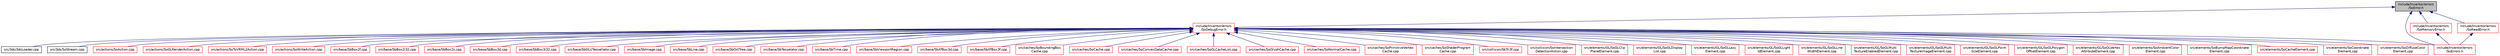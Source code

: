 digraph "include/Inventor/errors/SoError.h"
{
 // LATEX_PDF_SIZE
  edge [fontname="Helvetica",fontsize="10",labelfontname="Helvetica",labelfontsize="10"];
  node [fontname="Helvetica",fontsize="10",shape=record];
  Node1 [label="include/Inventor/errors\l/SoError.h",height=0.2,width=0.4,color="black", fillcolor="grey75", style="filled", fontcolor="black",tooltip=" "];
  Node1 -> Node2 [dir="back",color="midnightblue",fontsize="10",style="solid",fontname="Helvetica"];
  Node2 [label="include/Inventor/errors\l/SoDebugError.h",height=0.2,width=0.4,color="red", fillcolor="white", style="filled",URL="$SoDebugError_8h.html",tooltip=" "];
  Node2 -> Node3 [dir="back",color="midnightblue",fontsize="10",style="solid",fontname="Helvetica"];
  Node3 [label="src/3ds/3dsLoader.cpp",height=0.2,width=0.4,color="black", fillcolor="white", style="filled",URL="$3dsLoader_8cpp.html",tooltip=" "];
  Node2 -> Node4 [dir="back",color="midnightblue",fontsize="10",style="solid",fontname="Helvetica"];
  Node4 [label="src/3ds/SoStream.cpp",height=0.2,width=0.4,color="black", fillcolor="white", style="filled",URL="$SoStream_8cpp.html",tooltip=" "];
  Node2 -> Node5 [dir="back",color="midnightblue",fontsize="10",style="solid",fontname="Helvetica"];
  Node5 [label="src/actions/SoAction.cpp",height=0.2,width=0.4,color="red", fillcolor="white", style="filled",URL="$SoAction_8cpp.html",tooltip=" "];
  Node2 -> Node7 [dir="back",color="midnightblue",fontsize="10",style="solid",fontname="Helvetica"];
  Node7 [label="src/actions/SoGLRenderAction.cpp",height=0.2,width=0.4,color="red", fillcolor="white", style="filled",URL="$SoGLRenderAction_8cpp.html",tooltip=" "];
  Node2 -> Node8 [dir="back",color="midnightblue",fontsize="10",style="solid",fontname="Helvetica"];
  Node8 [label="src/actions/SoToVRML2Action.cpp",height=0.2,width=0.4,color="red", fillcolor="white", style="filled",URL="$SoToVRML2Action_8cpp.html",tooltip=" "];
  Node2 -> Node9 [dir="back",color="midnightblue",fontsize="10",style="solid",fontname="Helvetica"];
  Node9 [label="src/actions/SoWriteAction.cpp",height=0.2,width=0.4,color="red", fillcolor="white", style="filled",URL="$SoWriteAction_8cpp.html",tooltip=" "];
  Node2 -> Node10 [dir="back",color="midnightblue",fontsize="10",style="solid",fontname="Helvetica"];
  Node10 [label="src/base/SbBox2f.cpp",height=0.2,width=0.4,color="red", fillcolor="white", style="filled",URL="$SbBox2f_8cpp.html",tooltip=" "];
  Node2 -> Node12 [dir="back",color="midnightblue",fontsize="10",style="solid",fontname="Helvetica"];
  Node12 [label="src/base/SbBox2i32.cpp",height=0.2,width=0.4,color="red", fillcolor="white", style="filled",URL="$SbBox2i32_8cpp.html",tooltip=" "];
  Node2 -> Node13 [dir="back",color="midnightblue",fontsize="10",style="solid",fontname="Helvetica"];
  Node13 [label="src/base/SbBox2s.cpp",height=0.2,width=0.4,color="red", fillcolor="white", style="filled",URL="$SbBox2s_8cpp.html",tooltip=" "];
  Node2 -> Node14 [dir="back",color="midnightblue",fontsize="10",style="solid",fontname="Helvetica"];
  Node14 [label="src/base/SbBox3d.cpp",height=0.2,width=0.4,color="red", fillcolor="white", style="filled",URL="$SbBox3d_8cpp.html",tooltip=" "];
  Node2 -> Node15 [dir="back",color="midnightblue",fontsize="10",style="solid",fontname="Helvetica"];
  Node15 [label="src/base/SbBox3i32.cpp",height=0.2,width=0.4,color="red", fillcolor="white", style="filled",URL="$SbBox3i32_8cpp.html",tooltip=" "];
  Node2 -> Node16 [dir="back",color="midnightblue",fontsize="10",style="solid",fontname="Helvetica"];
  Node16 [label="src/base/SbGLUTessellator.cpp",height=0.2,width=0.4,color="red", fillcolor="white", style="filled",URL="$SbGLUTessellator_8cpp.html",tooltip=" "];
  Node2 -> Node17 [dir="back",color="midnightblue",fontsize="10",style="solid",fontname="Helvetica"];
  Node17 [label="src/base/SbImage.cpp",height=0.2,width=0.4,color="red", fillcolor="white", style="filled",URL="$SbImage_8cpp.html",tooltip=" "];
  Node2 -> Node18 [dir="back",color="midnightblue",fontsize="10",style="solid",fontname="Helvetica"];
  Node18 [label="src/base/SbLine.cpp",height=0.2,width=0.4,color="red", fillcolor="white", style="filled",URL="$SbLine_8cpp.html",tooltip=" "];
  Node2 -> Node19 [dir="back",color="midnightblue",fontsize="10",style="solid",fontname="Helvetica"];
  Node19 [label="src/base/SbOctTree.cpp",height=0.2,width=0.4,color="red", fillcolor="white", style="filled",URL="$SbOctTree_8cpp.html",tooltip=" "];
  Node2 -> Node20 [dir="back",color="midnightblue",fontsize="10",style="solid",fontname="Helvetica"];
  Node20 [label="src/base/SbTesselator.cpp",height=0.2,width=0.4,color="red", fillcolor="white", style="filled",URL="$SbTesselator_8cpp.html",tooltip=" "];
  Node2 -> Node21 [dir="back",color="midnightblue",fontsize="10",style="solid",fontname="Helvetica"];
  Node21 [label="src/base/SbTime.cpp",height=0.2,width=0.4,color="red", fillcolor="white", style="filled",URL="$SbTime_8cpp.html",tooltip=" "];
  Node2 -> Node22 [dir="back",color="midnightblue",fontsize="10",style="solid",fontname="Helvetica"];
  Node22 [label="src/base/SbViewportRegion.cpp",height=0.2,width=0.4,color="red", fillcolor="white", style="filled",URL="$SbViewportRegion_8cpp.html",tooltip=" "];
  Node2 -> Node23 [dir="back",color="midnightblue",fontsize="10",style="solid",fontname="Helvetica"];
  Node23 [label="src/base/SbXfBox3d.cpp",height=0.2,width=0.4,color="red", fillcolor="white", style="filled",URL="$SbXfBox3d_8cpp.html",tooltip=" "];
  Node2 -> Node24 [dir="back",color="midnightblue",fontsize="10",style="solid",fontname="Helvetica"];
  Node24 [label="src/base/SbXfBox3f.cpp",height=0.2,width=0.4,color="red", fillcolor="white", style="filled",URL="$SbXfBox3f_8cpp.html",tooltip=" "];
  Node2 -> Node25 [dir="back",color="midnightblue",fontsize="10",style="solid",fontname="Helvetica"];
  Node25 [label="src/caches/SoBoundingBox\lCache.cpp",height=0.2,width=0.4,color="red", fillcolor="white", style="filled",URL="$SoBoundingBoxCache_8cpp.html",tooltip=" "];
  Node2 -> Node27 [dir="back",color="midnightblue",fontsize="10",style="solid",fontname="Helvetica"];
  Node27 [label="src/caches/SoCache.cpp",height=0.2,width=0.4,color="red", fillcolor="white", style="filled",URL="$SoCache_8cpp.html",tooltip=" "];
  Node2 -> Node28 [dir="back",color="midnightblue",fontsize="10",style="solid",fontname="Helvetica"];
  Node28 [label="src/caches/SoConvexDataCache.cpp",height=0.2,width=0.4,color="red", fillcolor="white", style="filled",URL="$SoConvexDataCache_8cpp.html",tooltip=" "];
  Node2 -> Node29 [dir="back",color="midnightblue",fontsize="10",style="solid",fontname="Helvetica"];
  Node29 [label="src/caches/SoGLCacheList.cpp",height=0.2,width=0.4,color="red", fillcolor="white", style="filled",URL="$SoGLCacheList_8cpp.html",tooltip=" "];
  Node2 -> Node30 [dir="back",color="midnightblue",fontsize="10",style="solid",fontname="Helvetica"];
  Node30 [label="src/caches/SoGlyphCache.cpp",height=0.2,width=0.4,color="red", fillcolor="white", style="filled",URL="$SoGlyphCache_8cpp.html",tooltip=" "];
  Node2 -> Node31 [dir="back",color="midnightblue",fontsize="10",style="solid",fontname="Helvetica"];
  Node31 [label="src/caches/SoNormalCache.cpp",height=0.2,width=0.4,color="red", fillcolor="white", style="filled",URL="$SoNormalCache_8cpp.html",tooltip=" "];
  Node2 -> Node32 [dir="back",color="midnightblue",fontsize="10",style="solid",fontname="Helvetica"];
  Node32 [label="src/caches/SoPrimitiveVertex\lCache.cpp",height=0.2,width=0.4,color="red", fillcolor="white", style="filled",URL="$SoPrimitiveVertexCache_8cpp.html",tooltip=" "];
  Node2 -> Node33 [dir="back",color="midnightblue",fontsize="10",style="solid",fontname="Helvetica"];
  Node33 [label="src/caches/SoShaderProgram\lCache.cpp",height=0.2,width=0.4,color="red", fillcolor="white", style="filled",URL="$SoShaderProgramCache_8cpp.html",tooltip=" "];
  Node2 -> Node34 [dir="back",color="midnightblue",fontsize="10",style="solid",fontname="Helvetica"];
  Node34 [label="src/collision/SbTri3f.cpp",height=0.2,width=0.4,color="red", fillcolor="white", style="filled",URL="$SbTri3f_8cpp.html",tooltip=" "];
  Node2 -> Node36 [dir="back",color="midnightblue",fontsize="10",style="solid",fontname="Helvetica"];
  Node36 [label="src/collision/SoIntersection\lDetectionAction.cpp",height=0.2,width=0.4,color="red", fillcolor="white", style="filled",URL="$SoIntersectionDetectionAction_8cpp.html",tooltip=" "];
  Node2 -> Node37 [dir="back",color="midnightblue",fontsize="10",style="solid",fontname="Helvetica"];
  Node37 [label="src/elements/GL/SoGLClip\lPlaneElement.cpp",height=0.2,width=0.4,color="red", fillcolor="white", style="filled",URL="$SoGLClipPlaneElement_8cpp.html",tooltip=" "];
  Node2 -> Node39 [dir="back",color="midnightblue",fontsize="10",style="solid",fontname="Helvetica"];
  Node39 [label="src/elements/GL/SoGLDisplay\lList.cpp",height=0.2,width=0.4,color="red", fillcolor="white", style="filled",URL="$SoGLDisplayList_8cpp.html",tooltip=" "];
  Node2 -> Node40 [dir="back",color="midnightblue",fontsize="10",style="solid",fontname="Helvetica"];
  Node40 [label="src/elements/GL/SoGLLazy\lElement.cpp",height=0.2,width=0.4,color="red", fillcolor="white", style="filled",URL="$SoGLLazyElement_8cpp.html",tooltip=" "];
  Node2 -> Node41 [dir="back",color="midnightblue",fontsize="10",style="solid",fontname="Helvetica"];
  Node41 [label="src/elements/GL/SoGLLight\lIdElement.cpp",height=0.2,width=0.4,color="red", fillcolor="white", style="filled",URL="$SoGLLightIdElement_8cpp.html",tooltip=" "];
  Node2 -> Node42 [dir="back",color="midnightblue",fontsize="10",style="solid",fontname="Helvetica"];
  Node42 [label="src/elements/GL/SoGLLine\lWidthElement.cpp",height=0.2,width=0.4,color="red", fillcolor="white", style="filled",URL="$SoGLLineWidthElement_8cpp.html",tooltip=" "];
  Node2 -> Node43 [dir="back",color="midnightblue",fontsize="10",style="solid",fontname="Helvetica"];
  Node43 [label="src/elements/GL/SoGLMulti\lTextureEnabledElement.cpp",height=0.2,width=0.4,color="red", fillcolor="white", style="filled",URL="$SoGLMultiTextureEnabledElement_8cpp.html",tooltip=" "];
  Node2 -> Node44 [dir="back",color="midnightblue",fontsize="10",style="solid",fontname="Helvetica"];
  Node44 [label="src/elements/GL/SoGLMulti\lTextureImageElement.cpp",height=0.2,width=0.4,color="red", fillcolor="white", style="filled",URL="$SoGLMultiTextureImageElement_8cpp.html",tooltip=" "];
  Node2 -> Node45 [dir="back",color="midnightblue",fontsize="10",style="solid",fontname="Helvetica"];
  Node45 [label="src/elements/GL/SoGLPoint\lSizeElement.cpp",height=0.2,width=0.4,color="red", fillcolor="white", style="filled",URL="$SoGLPointSizeElement_8cpp.html",tooltip=" "];
  Node2 -> Node46 [dir="back",color="midnightblue",fontsize="10",style="solid",fontname="Helvetica"];
  Node46 [label="src/elements/GL/SoGLPolygon\lOffsetElement.cpp",height=0.2,width=0.4,color="red", fillcolor="white", style="filled",URL="$SoGLPolygonOffsetElement_8cpp.html",tooltip=" "];
  Node2 -> Node47 [dir="back",color="midnightblue",fontsize="10",style="solid",fontname="Helvetica"];
  Node47 [label="src/elements/GL/SoGLVertex\lAttributeElement.cpp",height=0.2,width=0.4,color="red", fillcolor="white", style="filled",URL="$SoGLVertexAttributeElement_8cpp.html",tooltip=" "];
  Node2 -> Node48 [dir="back",color="midnightblue",fontsize="10",style="solid",fontname="Helvetica"];
  Node48 [label="src/elements/SoAmbientColor\lElement.cpp",height=0.2,width=0.4,color="red", fillcolor="white", style="filled",URL="$SoAmbientColorElement_8cpp.html",tooltip=" "];
  Node2 -> Node50 [dir="back",color="midnightblue",fontsize="10",style="solid",fontname="Helvetica"];
  Node50 [label="src/elements/SoBumpMapCoordinate\lElement.cpp",height=0.2,width=0.4,color="red", fillcolor="white", style="filled",URL="$SoBumpMapCoordinateElement_8cpp.html",tooltip=" "];
  Node2 -> Node51 [dir="back",color="midnightblue",fontsize="10",style="solid",fontname="Helvetica"];
  Node51 [label="src/elements/SoCacheElement.cpp",height=0.2,width=0.4,color="red", fillcolor="white", style="filled",URL="$SoCacheElement_8cpp.html",tooltip=" "];
  Node2 -> Node52 [dir="back",color="midnightblue",fontsize="10",style="solid",fontname="Helvetica"];
  Node52 [label="src/elements/SoCoordinate\lElement.cpp",height=0.2,width=0.4,color="red", fillcolor="white", style="filled",URL="$SoCoordinateElement_8cpp.html",tooltip=" "];
  Node2 -> Node53 [dir="back",color="midnightblue",fontsize="10",style="solid",fontname="Helvetica"];
  Node53 [label="src/elements/SoDiffuseColor\lElement.cpp",height=0.2,width=0.4,color="red", fillcolor="white", style="filled",URL="$SoDiffuseColorElement_8cpp.html",tooltip=" "];
  Node2 -> Node321 [dir="back",color="midnightblue",fontsize="10",style="solid",fontname="Helvetica"];
  Node321 [label="include/Inventor/errors\l/SoErrors.h",height=0.2,width=0.4,color="red", fillcolor="white", style="filled",URL="$SoErrors_8h.html",tooltip=" "];
  Node1 -> Node321 [dir="back",color="midnightblue",fontsize="10",style="solid",fontname="Helvetica"];
  Node1 -> Node1006 [dir="back",color="midnightblue",fontsize="10",style="solid",fontname="Helvetica"];
  Node1006 [label="include/Inventor/errors\l/SoMemoryError.h",height=0.2,width=0.4,color="red", fillcolor="white", style="filled",URL="$SoMemoryError_8h.html",tooltip=" "];
  Node1006 -> Node321 [dir="back",color="midnightblue",fontsize="10",style="solid",fontname="Helvetica"];
  Node1 -> Node1008 [dir="back",color="midnightblue",fontsize="10",style="solid",fontname="Helvetica"];
  Node1008 [label="include/Inventor/errors\l/SoReadError.h",height=0.2,width=0.4,color="red", fillcolor="white", style="filled",URL="$SoReadError_8h.html",tooltip=" "];
  Node1008 -> Node321 [dir="back",color="midnightblue",fontsize="10",style="solid",fontname="Helvetica"];
}
